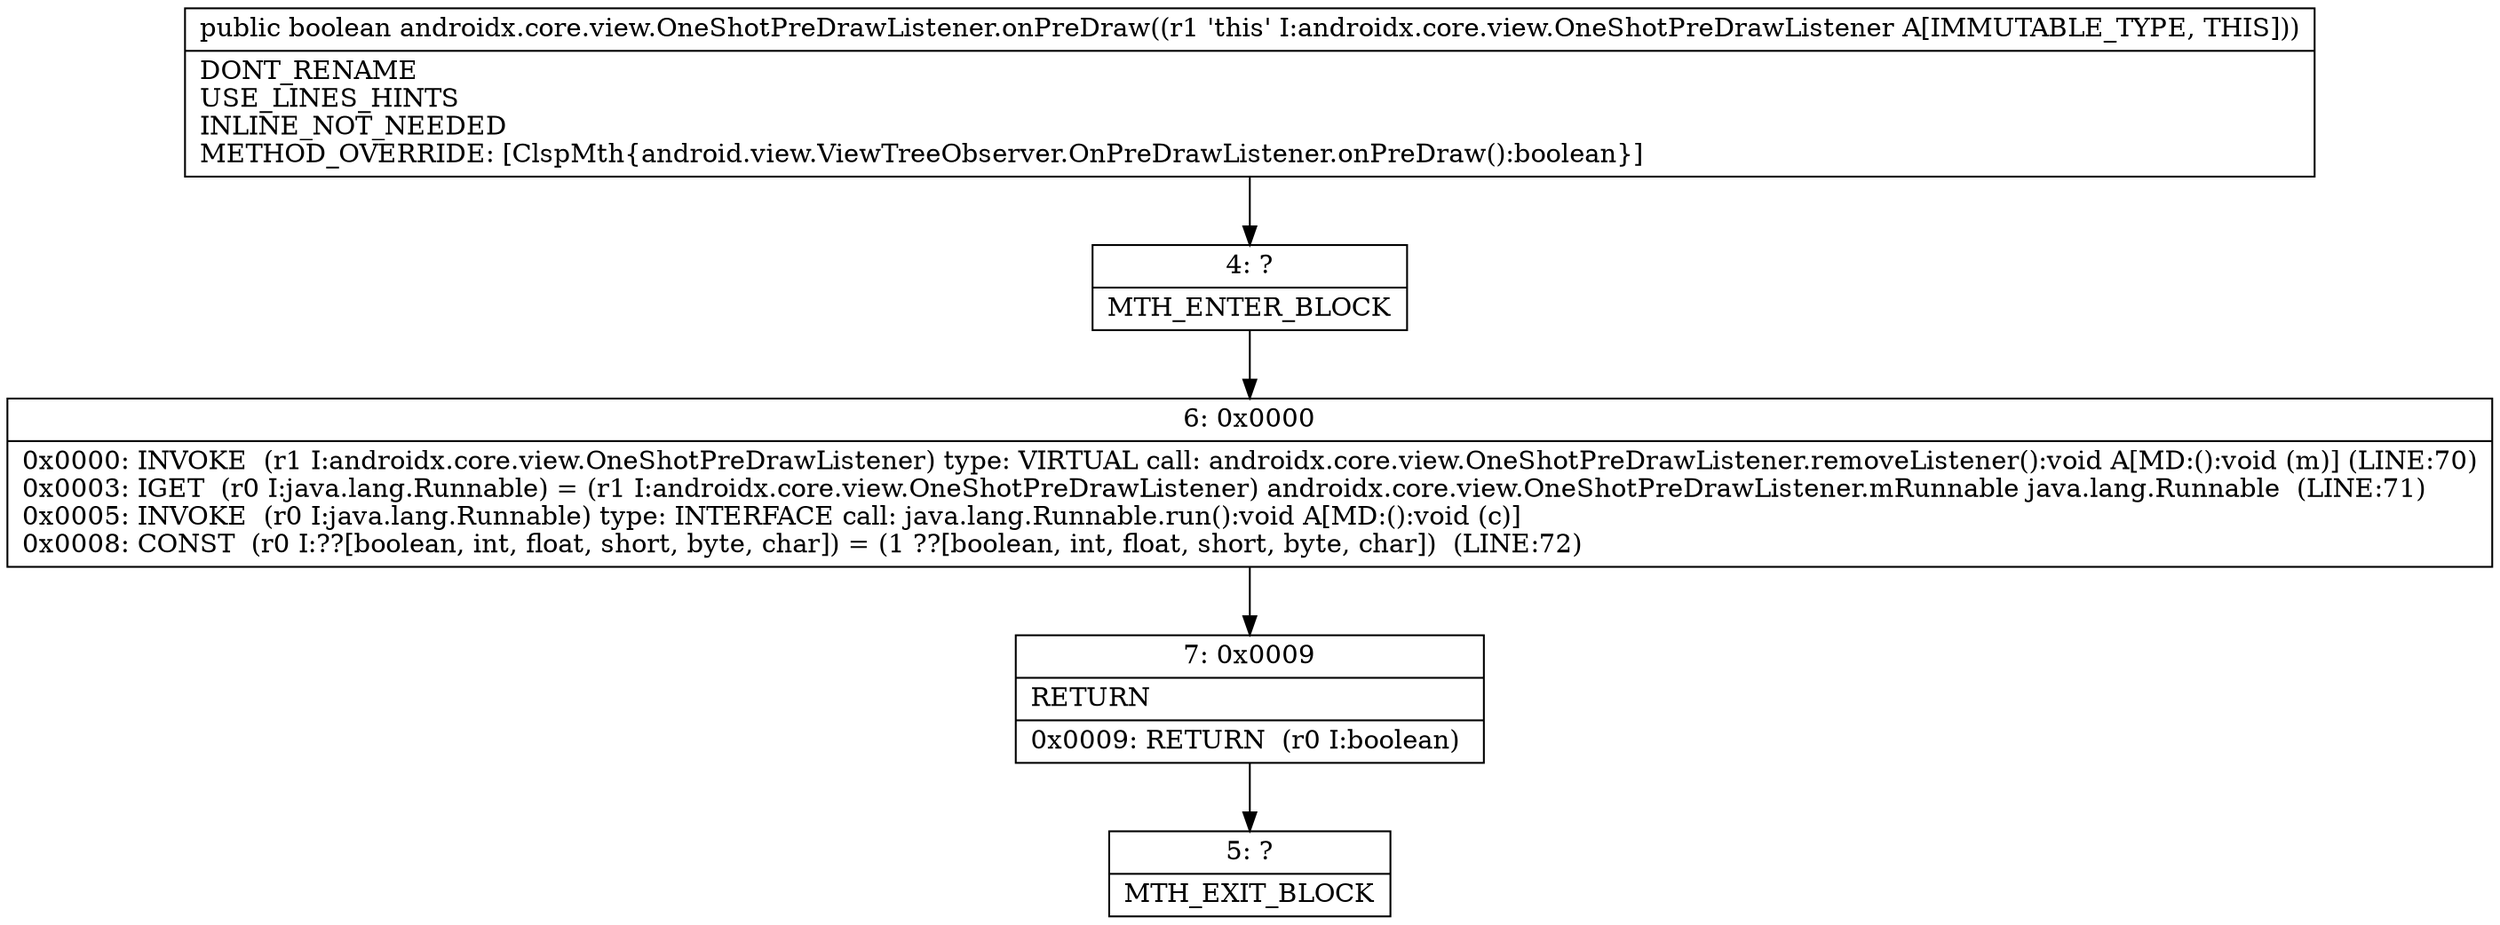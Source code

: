 digraph "CFG forandroidx.core.view.OneShotPreDrawListener.onPreDraw()Z" {
Node_4 [shape=record,label="{4\:\ ?|MTH_ENTER_BLOCK\l}"];
Node_6 [shape=record,label="{6\:\ 0x0000|0x0000: INVOKE  (r1 I:androidx.core.view.OneShotPreDrawListener) type: VIRTUAL call: androidx.core.view.OneShotPreDrawListener.removeListener():void A[MD:():void (m)] (LINE:70)\l0x0003: IGET  (r0 I:java.lang.Runnable) = (r1 I:androidx.core.view.OneShotPreDrawListener) androidx.core.view.OneShotPreDrawListener.mRunnable java.lang.Runnable  (LINE:71)\l0x0005: INVOKE  (r0 I:java.lang.Runnable) type: INTERFACE call: java.lang.Runnable.run():void A[MD:():void (c)]\l0x0008: CONST  (r0 I:??[boolean, int, float, short, byte, char]) = (1 ??[boolean, int, float, short, byte, char])  (LINE:72)\l}"];
Node_7 [shape=record,label="{7\:\ 0x0009|RETURN\l|0x0009: RETURN  (r0 I:boolean) \l}"];
Node_5 [shape=record,label="{5\:\ ?|MTH_EXIT_BLOCK\l}"];
MethodNode[shape=record,label="{public boolean androidx.core.view.OneShotPreDrawListener.onPreDraw((r1 'this' I:androidx.core.view.OneShotPreDrawListener A[IMMUTABLE_TYPE, THIS]))  | DONT_RENAME\lUSE_LINES_HINTS\lINLINE_NOT_NEEDED\lMETHOD_OVERRIDE: [ClspMth\{android.view.ViewTreeObserver.OnPreDrawListener.onPreDraw():boolean\}]\l}"];
MethodNode -> Node_4;Node_4 -> Node_6;
Node_6 -> Node_7;
Node_7 -> Node_5;
}

